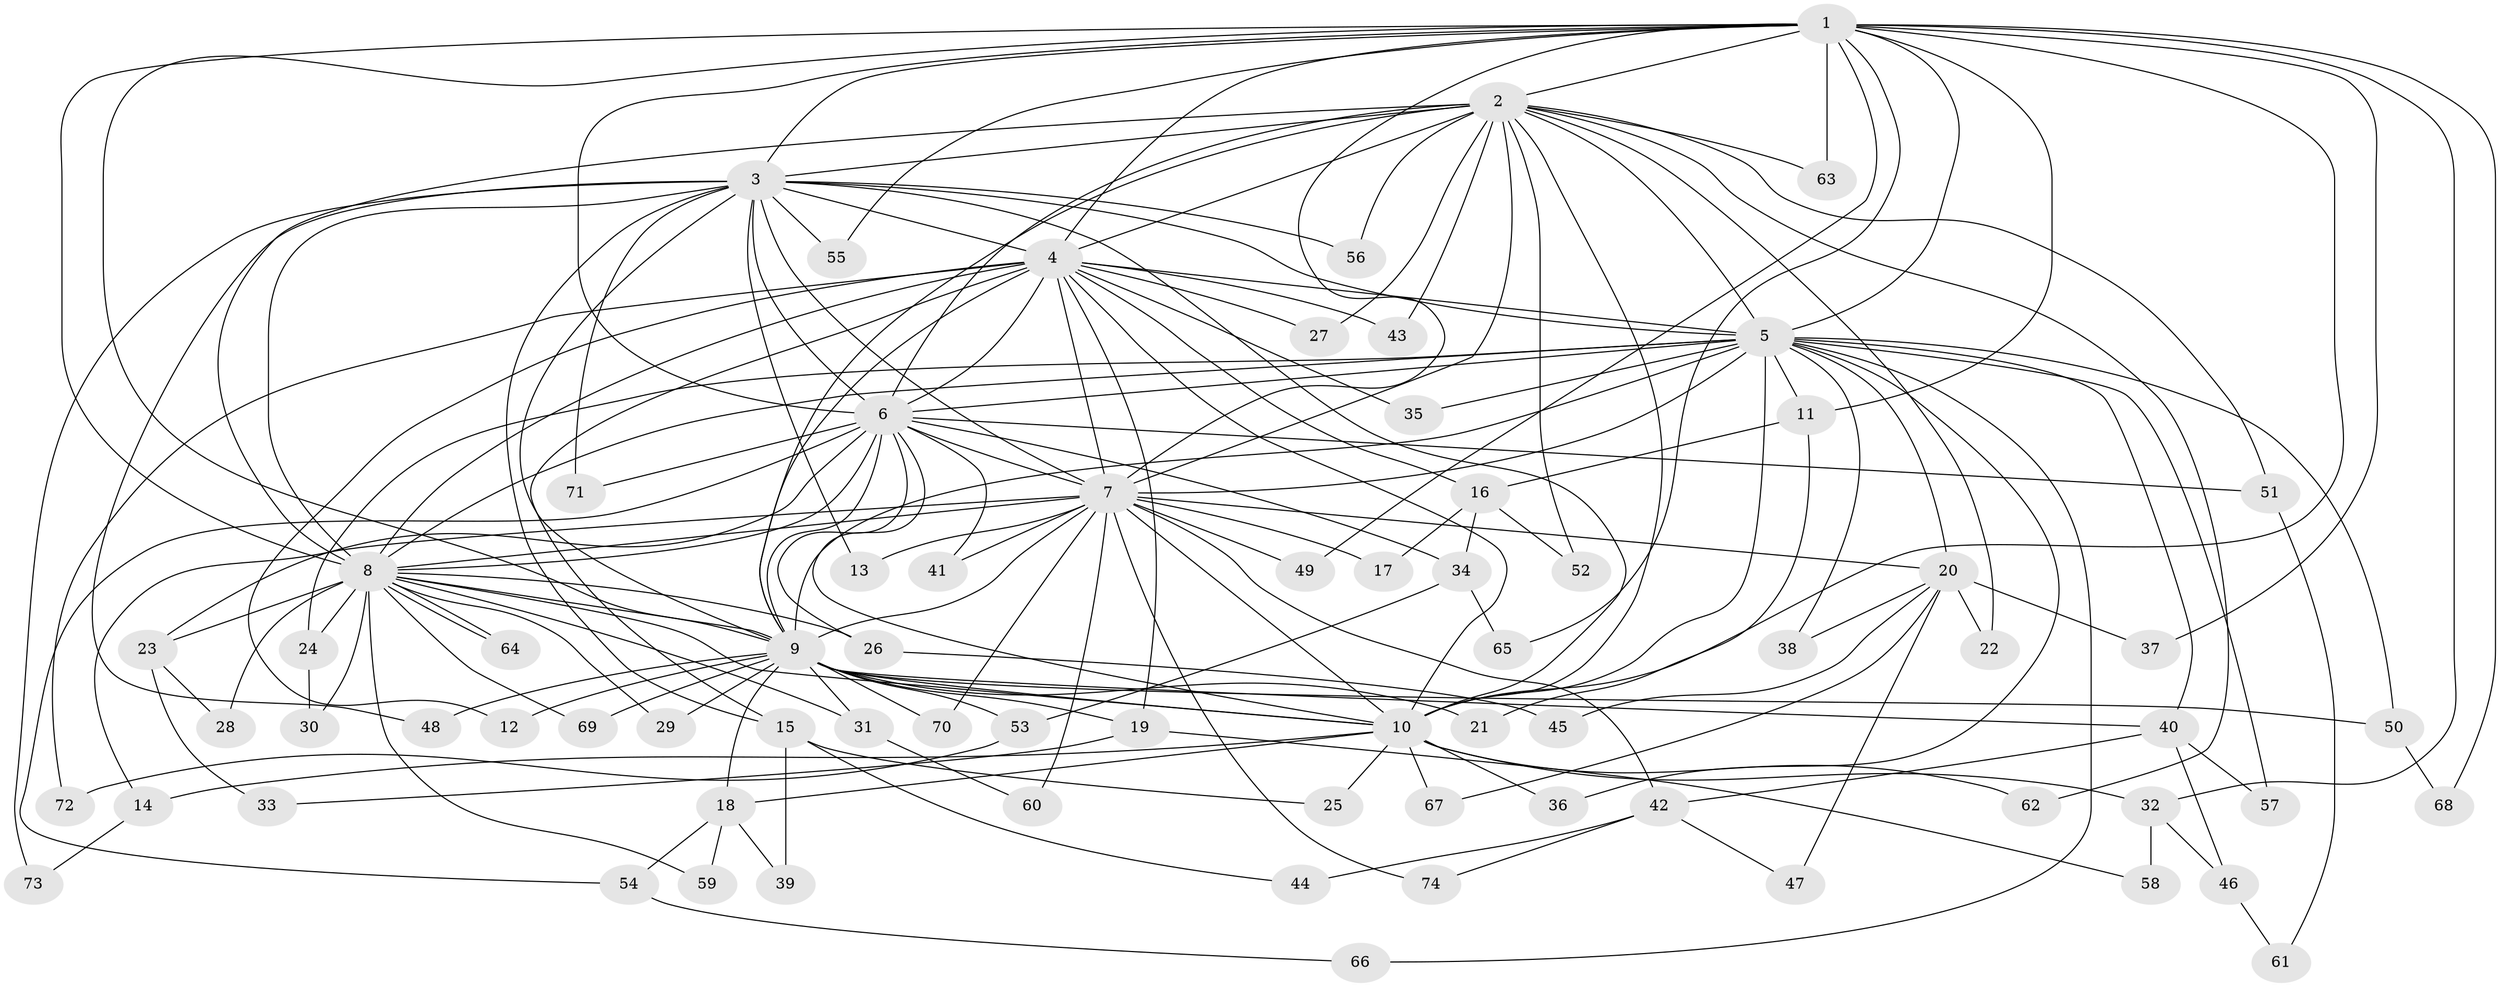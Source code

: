 // Generated by graph-tools (version 1.1) at 2025/13/03/09/25 04:13:54]
// undirected, 74 vertices, 173 edges
graph export_dot {
graph [start="1"]
  node [color=gray90,style=filled];
  1;
  2;
  3;
  4;
  5;
  6;
  7;
  8;
  9;
  10;
  11;
  12;
  13;
  14;
  15;
  16;
  17;
  18;
  19;
  20;
  21;
  22;
  23;
  24;
  25;
  26;
  27;
  28;
  29;
  30;
  31;
  32;
  33;
  34;
  35;
  36;
  37;
  38;
  39;
  40;
  41;
  42;
  43;
  44;
  45;
  46;
  47;
  48;
  49;
  50;
  51;
  52;
  53;
  54;
  55;
  56;
  57;
  58;
  59;
  60;
  61;
  62;
  63;
  64;
  65;
  66;
  67;
  68;
  69;
  70;
  71;
  72;
  73;
  74;
  1 -- 2;
  1 -- 3;
  1 -- 4;
  1 -- 5;
  1 -- 6;
  1 -- 7;
  1 -- 8;
  1 -- 9;
  1 -- 10;
  1 -- 11;
  1 -- 32;
  1 -- 37;
  1 -- 49;
  1 -- 55;
  1 -- 63;
  1 -- 65;
  1 -- 68;
  2 -- 3;
  2 -- 4;
  2 -- 5;
  2 -- 6;
  2 -- 7;
  2 -- 8;
  2 -- 9;
  2 -- 10;
  2 -- 22;
  2 -- 27;
  2 -- 43;
  2 -- 51;
  2 -- 52;
  2 -- 56;
  2 -- 62;
  2 -- 63;
  3 -- 4;
  3 -- 5;
  3 -- 6;
  3 -- 7;
  3 -- 8;
  3 -- 9;
  3 -- 10;
  3 -- 13;
  3 -- 15;
  3 -- 48;
  3 -- 55;
  3 -- 56;
  3 -- 71;
  3 -- 73;
  4 -- 5;
  4 -- 6;
  4 -- 7;
  4 -- 8;
  4 -- 9;
  4 -- 10;
  4 -- 12;
  4 -- 15;
  4 -- 16;
  4 -- 19;
  4 -- 27;
  4 -- 35;
  4 -- 43;
  4 -- 72;
  5 -- 6;
  5 -- 7;
  5 -- 8;
  5 -- 9;
  5 -- 10;
  5 -- 11;
  5 -- 20;
  5 -- 24;
  5 -- 35;
  5 -- 36;
  5 -- 38;
  5 -- 40;
  5 -- 50;
  5 -- 57;
  5 -- 66;
  6 -- 7;
  6 -- 8;
  6 -- 9;
  6 -- 10;
  6 -- 23;
  6 -- 26;
  6 -- 34;
  6 -- 41;
  6 -- 51;
  6 -- 54;
  6 -- 71;
  7 -- 8;
  7 -- 9;
  7 -- 10;
  7 -- 13;
  7 -- 14;
  7 -- 17;
  7 -- 20;
  7 -- 41;
  7 -- 42;
  7 -- 49;
  7 -- 60;
  7 -- 70;
  7 -- 74;
  8 -- 9;
  8 -- 10;
  8 -- 23;
  8 -- 24;
  8 -- 26;
  8 -- 28;
  8 -- 29;
  8 -- 30;
  8 -- 31;
  8 -- 59;
  8 -- 64;
  8 -- 64;
  8 -- 69;
  9 -- 10;
  9 -- 12;
  9 -- 18;
  9 -- 19;
  9 -- 21;
  9 -- 29;
  9 -- 31;
  9 -- 40;
  9 -- 48;
  9 -- 50;
  9 -- 53;
  9 -- 69;
  9 -- 70;
  10 -- 14;
  10 -- 18;
  10 -- 25;
  10 -- 32;
  10 -- 36;
  10 -- 62;
  10 -- 67;
  11 -- 16;
  11 -- 21;
  14 -- 73;
  15 -- 25;
  15 -- 39;
  15 -- 44;
  16 -- 17;
  16 -- 34;
  16 -- 52;
  18 -- 39;
  18 -- 54;
  18 -- 59;
  19 -- 33;
  19 -- 58;
  20 -- 22;
  20 -- 37;
  20 -- 38;
  20 -- 45;
  20 -- 47;
  20 -- 67;
  23 -- 28;
  23 -- 33;
  24 -- 30;
  26 -- 45;
  31 -- 60;
  32 -- 46;
  32 -- 58;
  34 -- 53;
  34 -- 65;
  40 -- 42;
  40 -- 46;
  40 -- 57;
  42 -- 44;
  42 -- 47;
  42 -- 74;
  46 -- 61;
  50 -- 68;
  51 -- 61;
  53 -- 72;
  54 -- 66;
}
